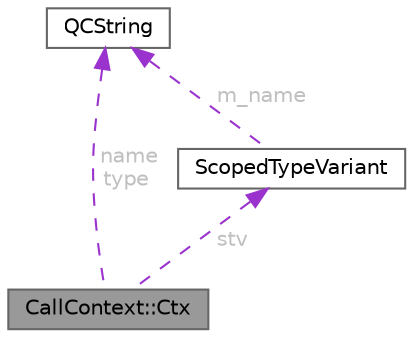 digraph "CallContext::Ctx"
{
 // INTERACTIVE_SVG=YES
 // LATEX_PDF_SIZE
  bgcolor="transparent";
  edge [fontname=Helvetica,fontsize=10,labelfontname=Helvetica,labelfontsize=10];
  node [fontname=Helvetica,fontsize=10,shape=box,height=0.2,width=0.4];
  Node1 [id="Node000001",label="CallContext::Ctx",height=0.2,width=0.4,color="gray40", fillcolor="grey60", style="filled", fontcolor="black"];
  Node2 -> Node1 [id="edge1_Node000001_Node000002",dir="back",color="darkorchid3",style="dashed",label=" name\ntype",fontcolor="grey" ];
  Node2 [id="Node000002",label="QCString",height=0.2,width=0.4,color="gray40", fillcolor="white", style="filled",URL="$d9/d45/class_q_c_string.html",tooltip="This is an alternative implementation of QCString."];
  Node3 -> Node1 [id="edge2_Node000001_Node000003",dir="back",color="darkorchid3",style="dashed",label=" stv",fontcolor="grey" ];
  Node3 [id="Node000003",label="ScopedTypeVariant",height=0.2,width=0.4,color="gray40", fillcolor="white", style="filled",URL="$de/ddb/class_scoped_type_variant.html",tooltip=" "];
  Node2 -> Node3 [id="edge3_Node000003_Node000002",dir="back",color="darkorchid3",style="dashed",label=" m_name",fontcolor="grey" ];
}
